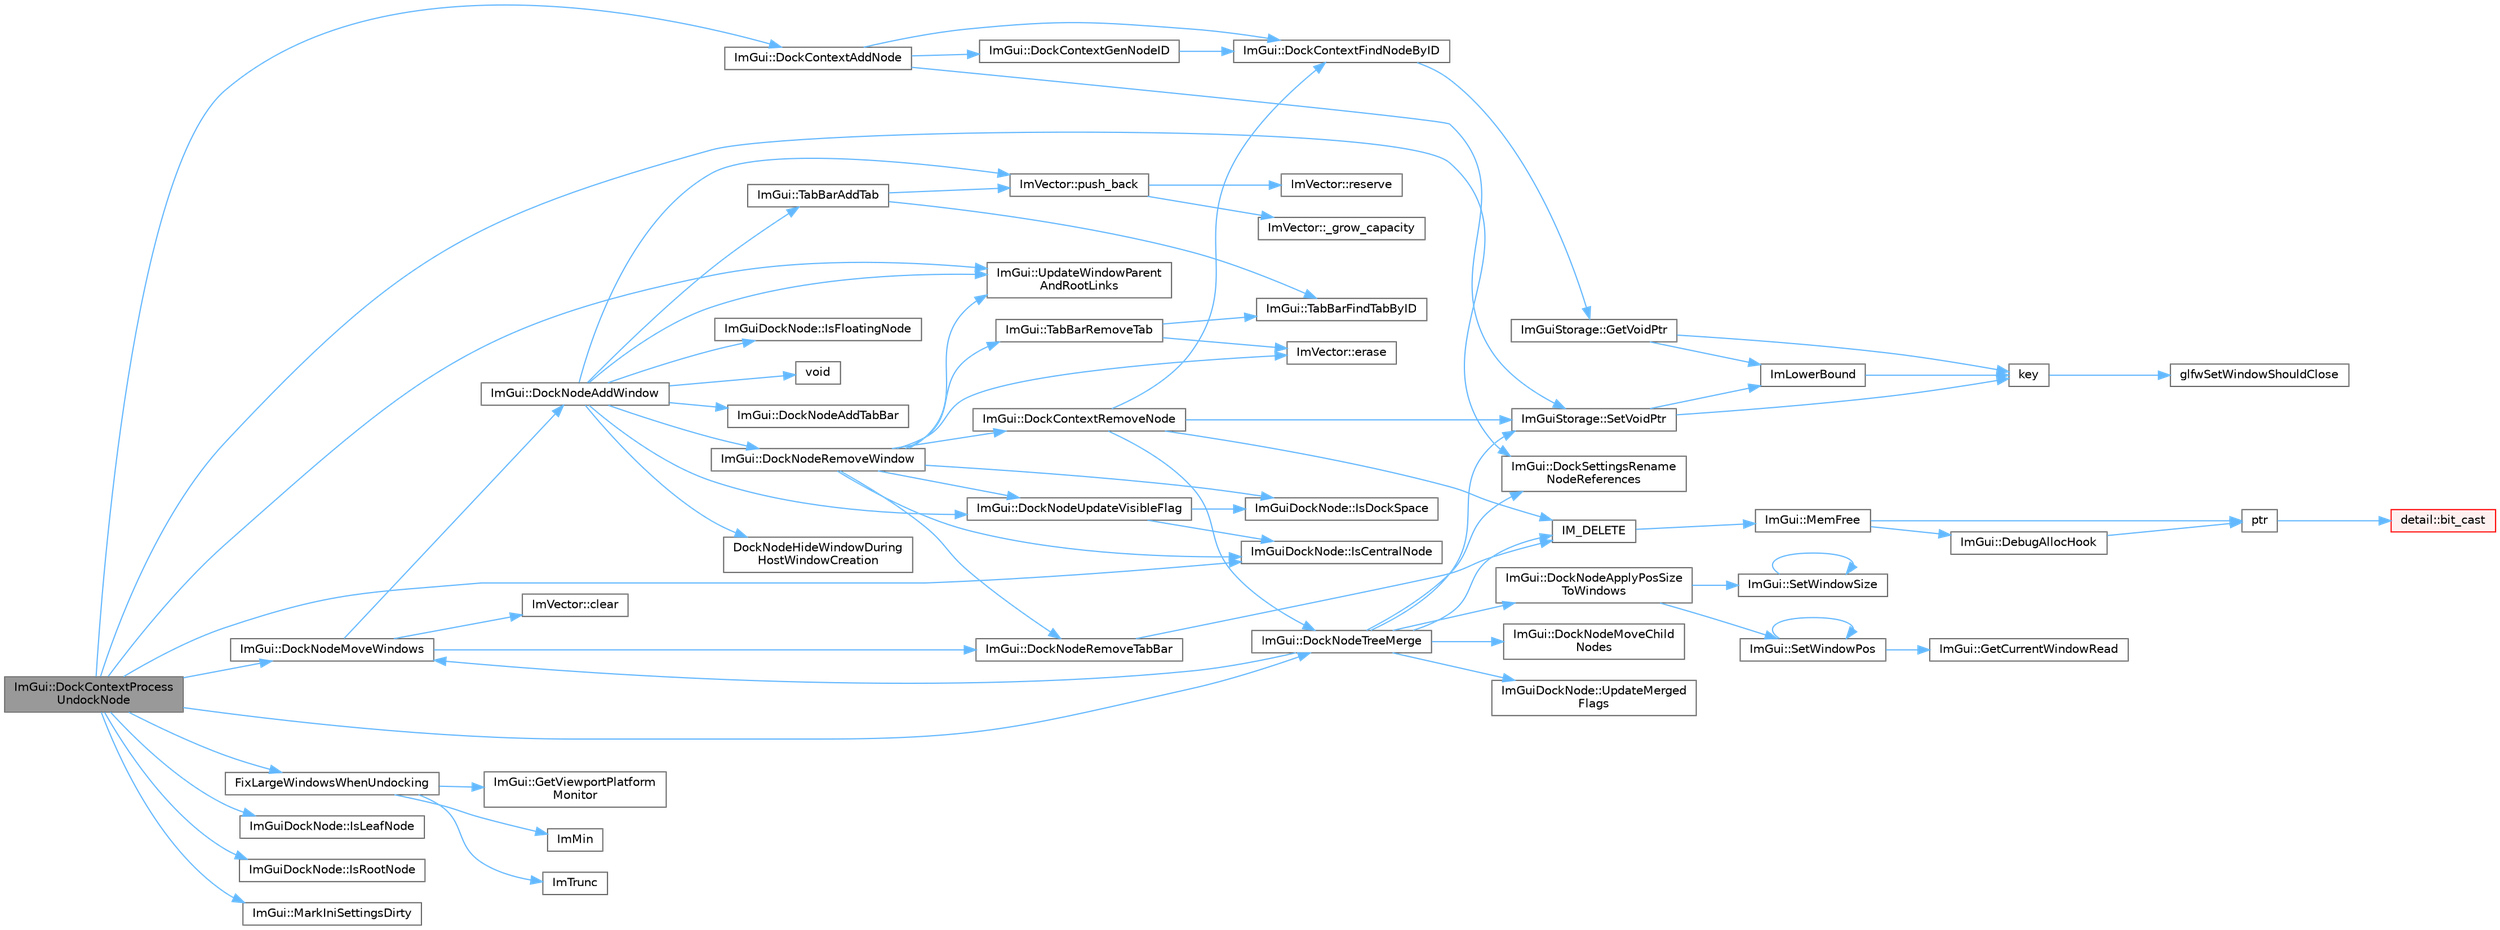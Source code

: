 digraph "ImGui::DockContextProcessUndockNode"
{
 // LATEX_PDF_SIZE
  bgcolor="transparent";
  edge [fontname=Helvetica,fontsize=10,labelfontname=Helvetica,labelfontsize=10];
  node [fontname=Helvetica,fontsize=10,shape=box,height=0.2,width=0.4];
  rankdir="LR";
  Node1 [id="Node000001",label="ImGui::DockContextProcess\lUndockNode",height=0.2,width=0.4,color="gray40", fillcolor="grey60", style="filled", fontcolor="black",tooltip=" "];
  Node1 -> Node2 [id="edge75_Node000001_Node000002",color="steelblue1",style="solid",tooltip=" "];
  Node2 [id="Node000002",label="ImGui::DockContextAddNode",height=0.2,width=0.4,color="grey40", fillcolor="white", style="filled",URL="$namespace_im_gui.html#ab226cec3473d24f44fdb877b2f709c8d",tooltip=" "];
  Node2 -> Node3 [id="edge76_Node000002_Node000003",color="steelblue1",style="solid",tooltip=" "];
  Node3 [id="Node000003",label="ImGui::DockContextFindNodeByID",height=0.2,width=0.4,color="grey40", fillcolor="white", style="filled",URL="$namespace_im_gui.html#a52be73f2abd2d0320469ba138f7c6d59",tooltip=" "];
  Node3 -> Node4 [id="edge77_Node000003_Node000004",color="steelblue1",style="solid",tooltip=" "];
  Node4 [id="Node000004",label="ImGuiStorage::GetVoidPtr",height=0.2,width=0.4,color="grey40", fillcolor="white", style="filled",URL="$struct_im_gui_storage.html#aaf87a98ede89da09113b0189f6d878ca",tooltip=" "];
  Node4 -> Node5 [id="edge78_Node000004_Node000005",color="steelblue1",style="solid",tooltip=" "];
  Node5 [id="Node000005",label="ImLowerBound",height=0.2,width=0.4,color="grey40", fillcolor="white", style="filled",URL="$imgui_8cpp.html#a409bfd6de574854cd644636ea13b6a8a",tooltip=" "];
  Node5 -> Node6 [id="edge79_Node000005_Node000006",color="steelblue1",style="solid",tooltip=" "];
  Node6 [id="Node000006",label="key",height=0.2,width=0.4,color="grey40", fillcolor="white", style="filled",URL="$gears_8c.html#accd6b5b92b78666e36543412d4ac14cd",tooltip=" "];
  Node6 -> Node7 [id="edge80_Node000006_Node000007",color="steelblue1",style="solid",tooltip=" "];
  Node7 [id="Node000007",label="glfwSetWindowShouldClose",height=0.2,width=0.4,color="grey40", fillcolor="white", style="filled",URL="$group__window.html#ga1cadeda7a1e2f224e06a8415d30741aa",tooltip="Sets the close flag of the specified window."];
  Node4 -> Node6 [id="edge81_Node000004_Node000006",color="steelblue1",style="solid",tooltip=" "];
  Node2 -> Node8 [id="edge82_Node000002_Node000008",color="steelblue1",style="solid",tooltip=" "];
  Node8 [id="Node000008",label="ImGui::DockContextGenNodeID",height=0.2,width=0.4,color="grey40", fillcolor="white", style="filled",URL="$namespace_im_gui.html#ad16317022ea4095a886903d23e056fcb",tooltip=" "];
  Node8 -> Node3 [id="edge83_Node000008_Node000003",color="steelblue1",style="solid",tooltip=" "];
  Node2 -> Node9 [id="edge84_Node000002_Node000009",color="steelblue1",style="solid",tooltip=" "];
  Node9 [id="Node000009",label="ImGuiStorage::SetVoidPtr",height=0.2,width=0.4,color="grey40", fillcolor="white", style="filled",URL="$struct_im_gui_storage.html#a55f840086b3ec9cf63c67f02d159204a",tooltip=" "];
  Node9 -> Node5 [id="edge85_Node000009_Node000005",color="steelblue1",style="solid",tooltip=" "];
  Node9 -> Node6 [id="edge86_Node000009_Node000006",color="steelblue1",style="solid",tooltip=" "];
  Node1 -> Node10 [id="edge87_Node000001_Node000010",color="steelblue1",style="solid",tooltip=" "];
  Node10 [id="Node000010",label="ImGui::DockNodeMoveWindows",height=0.2,width=0.4,color="grey40", fillcolor="white", style="filled",URL="$namespace_im_gui.html#a8f314ce935f9160d4bdde3ba8fe8d24f",tooltip=" "];
  Node10 -> Node11 [id="edge88_Node000010_Node000011",color="steelblue1",style="solid",tooltip=" "];
  Node11 [id="Node000011",label="ImVector::clear",height=0.2,width=0.4,color="grey40", fillcolor="white", style="filled",URL="$struct_im_vector.html#ae2d401b4ec5f1113cdb8edb5a61a38f7",tooltip=" "];
  Node10 -> Node12 [id="edge89_Node000010_Node000012",color="steelblue1",style="solid",tooltip=" "];
  Node12 [id="Node000012",label="ImGui::DockNodeAddWindow",height=0.2,width=0.4,color="grey40", fillcolor="white", style="filled",URL="$namespace_im_gui.html#a9ddcb5d005e4d92cbce85de08deae665",tooltip=" "];
  Node12 -> Node13 [id="edge90_Node000012_Node000013",color="steelblue1",style="solid",tooltip=" "];
  Node13 [id="Node000013",label="ImGui::DockNodeAddTabBar",height=0.2,width=0.4,color="grey40", fillcolor="white", style="filled",URL="$namespace_im_gui.html#ac621689d25d2aeeb45ee8a007080498d",tooltip=" "];
  Node12 -> Node14 [id="edge91_Node000012_Node000014",color="steelblue1",style="solid",tooltip=" "];
  Node14 [id="Node000014",label="DockNodeHideWindowDuring\lHostWindowCreation",height=0.2,width=0.4,color="grey40", fillcolor="white", style="filled",URL="$imgui_8cpp.html#a4fbdea00c388b92d697a9c15b033d221",tooltip=" "];
  Node12 -> Node15 [id="edge92_Node000012_Node000015",color="steelblue1",style="solid",tooltip=" "];
  Node15 [id="Node000015",label="ImGui::DockNodeRemoveWindow",height=0.2,width=0.4,color="grey40", fillcolor="white", style="filled",URL="$namespace_im_gui.html#a7707fcf2071bef8bb8681ed58b87c56e",tooltip=" "];
  Node15 -> Node16 [id="edge93_Node000015_Node000016",color="steelblue1",style="solid",tooltip=" "];
  Node16 [id="Node000016",label="ImGui::DockContextRemoveNode",height=0.2,width=0.4,color="grey40", fillcolor="white", style="filled",URL="$namespace_im_gui.html#a69ff368895db4bdc84de9ff21b52fddc",tooltip=" "];
  Node16 -> Node3 [id="edge94_Node000016_Node000003",color="steelblue1",style="solid",tooltip=" "];
  Node16 -> Node17 [id="edge95_Node000016_Node000017",color="steelblue1",style="solid",tooltip=" "];
  Node17 [id="Node000017",label="ImGui::DockNodeTreeMerge",height=0.2,width=0.4,color="grey40", fillcolor="white", style="filled",URL="$namespace_im_gui.html#a973b84ddd0e62151719cb562847b1291",tooltip=" "];
  Node17 -> Node18 [id="edge96_Node000017_Node000018",color="steelblue1",style="solid",tooltip=" "];
  Node18 [id="Node000018",label="ImGui::DockNodeApplyPosSize\lToWindows",height=0.2,width=0.4,color="grey40", fillcolor="white", style="filled",URL="$namespace_im_gui.html#af879255fe0be69945ceff4b832026a71",tooltip=" "];
  Node18 -> Node19 [id="edge97_Node000018_Node000019",color="steelblue1",style="solid",tooltip=" "];
  Node19 [id="Node000019",label="ImGui::SetWindowPos",height=0.2,width=0.4,color="grey40", fillcolor="white", style="filled",URL="$namespace_im_gui.html#aaa81e004de4c0a5cedb836e92e8aa0e5",tooltip=" "];
  Node19 -> Node20 [id="edge98_Node000019_Node000020",color="steelblue1",style="solid",tooltip=" "];
  Node20 [id="Node000020",label="ImGui::GetCurrentWindowRead",height=0.2,width=0.4,color="grey40", fillcolor="white", style="filled",URL="$namespace_im_gui.html#a055af7d6b7b4ae977a9c3c25a98e0d2f",tooltip=" "];
  Node19 -> Node19 [id="edge99_Node000019_Node000019",color="steelblue1",style="solid",tooltip=" "];
  Node18 -> Node21 [id="edge100_Node000018_Node000021",color="steelblue1",style="solid",tooltip=" "];
  Node21 [id="Node000021",label="ImGui::SetWindowSize",height=0.2,width=0.4,color="grey40", fillcolor="white", style="filled",URL="$namespace_im_gui.html#a657c6cc2246485332f608a5204447ea1",tooltip=" "];
  Node21 -> Node21 [id="edge101_Node000021_Node000021",color="steelblue1",style="solid",tooltip=" "];
  Node17 -> Node22 [id="edge102_Node000017_Node000022",color="steelblue1",style="solid",tooltip=" "];
  Node22 [id="Node000022",label="ImGui::DockNodeMoveChild\lNodes",height=0.2,width=0.4,color="grey40", fillcolor="white", style="filled",URL="$namespace_im_gui.html#a7b90f51f0d3548a567fdc90a69035e0d",tooltip=" "];
  Node17 -> Node10 [id="edge103_Node000017_Node000010",color="steelblue1",style="solid",tooltip=" "];
  Node17 -> Node23 [id="edge104_Node000017_Node000023",color="steelblue1",style="solid",tooltip=" "];
  Node23 [id="Node000023",label="ImGui::DockSettingsRename\lNodeReferences",height=0.2,width=0.4,color="grey40", fillcolor="white", style="filled",URL="$namespace_im_gui.html#a62a4dbebb5015352589459596f16b26c",tooltip=" "];
  Node17 -> Node24 [id="edge105_Node000017_Node000024",color="steelblue1",style="solid",tooltip=" "];
  Node24 [id="Node000024",label="IM_DELETE",height=0.2,width=0.4,color="grey40", fillcolor="white", style="filled",URL="$imgui_8h.html#a3c856832c3fe1da8767a9353da3707e1",tooltip=" "];
  Node24 -> Node25 [id="edge106_Node000024_Node000025",color="steelblue1",style="solid",tooltip=" "];
  Node25 [id="Node000025",label="ImGui::MemFree",height=0.2,width=0.4,color="grey40", fillcolor="white", style="filled",URL="$namespace_im_gui.html#a269ec695c6e722ec3da85dae37f0675d",tooltip=" "];
  Node25 -> Node26 [id="edge107_Node000025_Node000026",color="steelblue1",style="solid",tooltip=" "];
  Node26 [id="Node000026",label="ImGui::DebugAllocHook",height=0.2,width=0.4,color="grey40", fillcolor="white", style="filled",URL="$namespace_im_gui.html#af81dc8d88fa2e5d0996163993f90ccf8",tooltip=" "];
  Node26 -> Node27 [id="edge108_Node000026_Node000027",color="steelblue1",style="solid",tooltip=" "];
  Node27 [id="Node000027",label="ptr",height=0.2,width=0.4,color="grey40", fillcolor="white", style="filled",URL="$spdlog_2include_2spdlog_2fmt_2bundled_2format_8h.html#adb6e274f8eb0b74b2865215e1b49c535",tooltip=" "];
  Node27 -> Node28 [id="edge109_Node000027_Node000028",color="steelblue1",style="solid",tooltip=" "];
  Node28 [id="Node000028",label="detail::bit_cast",height=0.2,width=0.4,color="red", fillcolor="#FFF0F0", style="filled",URL="$namespacedetail.html#a13855d666ae097f8d0343395183e3b47",tooltip=" "];
  Node25 -> Node27 [id="edge110_Node000025_Node000027",color="steelblue1",style="solid",tooltip=" "];
  Node17 -> Node9 [id="edge111_Node000017_Node000009",color="steelblue1",style="solid",tooltip=" "];
  Node17 -> Node31 [id="edge112_Node000017_Node000031",color="steelblue1",style="solid",tooltip=" "];
  Node31 [id="Node000031",label="ImGuiDockNode::UpdateMerged\lFlags",height=0.2,width=0.4,color="grey40", fillcolor="white", style="filled",URL="$struct_im_gui_dock_node.html#a87a708d19b6f2e22c15d6d378c8b71e2",tooltip=" "];
  Node16 -> Node24 [id="edge113_Node000016_Node000024",color="steelblue1",style="solid",tooltip=" "];
  Node16 -> Node9 [id="edge114_Node000016_Node000009",color="steelblue1",style="solid",tooltip=" "];
  Node15 -> Node32 [id="edge115_Node000015_Node000032",color="steelblue1",style="solid",tooltip=" "];
  Node32 [id="Node000032",label="ImGui::DockNodeRemoveTabBar",height=0.2,width=0.4,color="grey40", fillcolor="white", style="filled",URL="$namespace_im_gui.html#ad0e39bff5ef1bbdd6ba22c133f211da7",tooltip=" "];
  Node32 -> Node24 [id="edge116_Node000032_Node000024",color="steelblue1",style="solid",tooltip=" "];
  Node15 -> Node33 [id="edge117_Node000015_Node000033",color="steelblue1",style="solid",tooltip=" "];
  Node33 [id="Node000033",label="ImGui::DockNodeUpdateVisibleFlag",height=0.2,width=0.4,color="grey40", fillcolor="white", style="filled",URL="$namespace_im_gui.html#a42a888a71f6295199994f5c3aa65f9d6",tooltip=" "];
  Node33 -> Node34 [id="edge118_Node000033_Node000034",color="steelblue1",style="solid",tooltip=" "];
  Node34 [id="Node000034",label="ImGuiDockNode::IsCentralNode",height=0.2,width=0.4,color="grey40", fillcolor="white", style="filled",URL="$struct_im_gui_dock_node.html#a65a6bb0809083aef0edbf937c90b83f6",tooltip=" "];
  Node33 -> Node35 [id="edge119_Node000033_Node000035",color="steelblue1",style="solid",tooltip=" "];
  Node35 [id="Node000035",label="ImGuiDockNode::IsDockSpace",height=0.2,width=0.4,color="grey40", fillcolor="white", style="filled",URL="$struct_im_gui_dock_node.html#a2f06798d0770e6894d27ec776b5d7538",tooltip=" "];
  Node15 -> Node36 [id="edge120_Node000015_Node000036",color="steelblue1",style="solid",tooltip=" "];
  Node36 [id="Node000036",label="ImVector::erase",height=0.2,width=0.4,color="grey40", fillcolor="white", style="filled",URL="$struct_im_vector.html#a2f88ac70791f2da6d4168d7b29f38f1e",tooltip=" "];
  Node15 -> Node34 [id="edge121_Node000015_Node000034",color="steelblue1",style="solid",tooltip=" "];
  Node15 -> Node35 [id="edge122_Node000015_Node000035",color="steelblue1",style="solid",tooltip=" "];
  Node15 -> Node37 [id="edge123_Node000015_Node000037",color="steelblue1",style="solid",tooltip=" "];
  Node37 [id="Node000037",label="ImGui::TabBarRemoveTab",height=0.2,width=0.4,color="grey40", fillcolor="white", style="filled",URL="$namespace_im_gui.html#a3340d8c07dca35527b618288f091a0f7",tooltip=" "];
  Node37 -> Node36 [id="edge124_Node000037_Node000036",color="steelblue1",style="solid",tooltip=" "];
  Node37 -> Node38 [id="edge125_Node000037_Node000038",color="steelblue1",style="solid",tooltip=" "];
  Node38 [id="Node000038",label="ImGui::TabBarFindTabByID",height=0.2,width=0.4,color="grey40", fillcolor="white", style="filled",URL="$namespace_im_gui.html#a892525a74a6206eabbeb851071b3119a",tooltip=" "];
  Node15 -> Node39 [id="edge126_Node000015_Node000039",color="steelblue1",style="solid",tooltip=" "];
  Node39 [id="Node000039",label="ImGui::UpdateWindowParent\lAndRootLinks",height=0.2,width=0.4,color="grey40", fillcolor="white", style="filled",URL="$namespace_im_gui.html#a85d7262320ed7ce8e40863b99f8db4a3",tooltip=" "];
  Node12 -> Node33 [id="edge127_Node000012_Node000033",color="steelblue1",style="solid",tooltip=" "];
  Node12 -> Node40 [id="edge128_Node000012_Node000040",color="steelblue1",style="solid",tooltip=" "];
  Node40 [id="Node000040",label="ImGuiDockNode::IsFloatingNode",height=0.2,width=0.4,color="grey40", fillcolor="white", style="filled",URL="$struct_im_gui_dock_node.html#a65218fbb8d4629246096dd8fe5d1f219",tooltip=" "];
  Node12 -> Node41 [id="edge129_Node000012_Node000041",color="steelblue1",style="solid",tooltip=" "];
  Node41 [id="Node000041",label="ImVector::push_back",height=0.2,width=0.4,color="grey40", fillcolor="white", style="filled",URL="$struct_im_vector.html#aab5df48e0711a48bd12f3206e08c4108",tooltip=" "];
  Node41 -> Node42 [id="edge130_Node000041_Node000042",color="steelblue1",style="solid",tooltip=" "];
  Node42 [id="Node000042",label="ImVector::_grow_capacity",height=0.2,width=0.4,color="grey40", fillcolor="white", style="filled",URL="$struct_im_vector.html#a3a097635d464b1b70dc7d59996a88b28",tooltip=" "];
  Node41 -> Node43 [id="edge131_Node000041_Node000043",color="steelblue1",style="solid",tooltip=" "];
  Node43 [id="Node000043",label="ImVector::reserve",height=0.2,width=0.4,color="grey40", fillcolor="white", style="filled",URL="$struct_im_vector.html#a0f14f5736c3372157856eebb67123b75",tooltip=" "];
  Node12 -> Node44 [id="edge132_Node000012_Node000044",color="steelblue1",style="solid",tooltip=" "];
  Node44 [id="Node000044",label="ImGui::TabBarAddTab",height=0.2,width=0.4,color="grey40", fillcolor="white", style="filled",URL="$namespace_im_gui.html#ad351241dc857097a48c74669249b3c04",tooltip=" "];
  Node44 -> Node41 [id="edge133_Node000044_Node000041",color="steelblue1",style="solid",tooltip=" "];
  Node44 -> Node38 [id="edge134_Node000044_Node000038",color="steelblue1",style="solid",tooltip=" "];
  Node12 -> Node39 [id="edge135_Node000012_Node000039",color="steelblue1",style="solid",tooltip=" "];
  Node12 -> Node45 [id="edge136_Node000012_Node000045",color="steelblue1",style="solid",tooltip=" "];
  Node45 [id="Node000045",label="void",height=0.2,width=0.4,color="grey40", fillcolor="white", style="filled",URL="$mimalloc_8h.html#a9d6d8aef94ac19034a5f163606f84830",tooltip=" "];
  Node10 -> Node32 [id="edge137_Node000010_Node000032",color="steelblue1",style="solid",tooltip=" "];
  Node1 -> Node17 [id="edge138_Node000001_Node000017",color="steelblue1",style="solid",tooltip=" "];
  Node1 -> Node23 [id="edge139_Node000001_Node000023",color="steelblue1",style="solid",tooltip=" "];
  Node1 -> Node46 [id="edge140_Node000001_Node000046",color="steelblue1",style="solid",tooltip=" "];
  Node46 [id="Node000046",label="FixLargeWindowsWhenUndocking",height=0.2,width=0.4,color="grey40", fillcolor="white", style="filled",URL="$imgui_8cpp.html#afebb3a456355d3a04503bc1be3ec0308",tooltip=" "];
  Node46 -> Node47 [id="edge141_Node000046_Node000047",color="steelblue1",style="solid",tooltip=" "];
  Node47 [id="Node000047",label="ImGui::GetViewportPlatform\lMonitor",height=0.2,width=0.4,color="grey40", fillcolor="white", style="filled",URL="$namespace_im_gui.html#a2f6bbca8b37a24999b5d04caa77ea6fd",tooltip=" "];
  Node46 -> Node48 [id="edge142_Node000046_Node000048",color="steelblue1",style="solid",tooltip=" "];
  Node48 [id="Node000048",label="ImMin",height=0.2,width=0.4,color="grey40", fillcolor="white", style="filled",URL="$imgui__internal_8h.html#a7f9d7828066a9d61b5630adcdf4655d3",tooltip=" "];
  Node46 -> Node49 [id="edge143_Node000046_Node000049",color="steelblue1",style="solid",tooltip=" "];
  Node49 [id="Node000049",label="ImTrunc",height=0.2,width=0.4,color="grey40", fillcolor="white", style="filled",URL="$imgui__internal_8h.html#a34870cae27ccd450c17ec3d3910b2da4",tooltip=" "];
  Node1 -> Node34 [id="edge144_Node000001_Node000034",color="steelblue1",style="solid",tooltip=" "];
  Node1 -> Node50 [id="edge145_Node000001_Node000050",color="steelblue1",style="solid",tooltip=" "];
  Node50 [id="Node000050",label="ImGuiDockNode::IsLeafNode",height=0.2,width=0.4,color="grey40", fillcolor="white", style="filled",URL="$struct_im_gui_dock_node.html#ac3450edf36015562c79aa850985c9cd8",tooltip=" "];
  Node1 -> Node51 [id="edge146_Node000001_Node000051",color="steelblue1",style="solid",tooltip=" "];
  Node51 [id="Node000051",label="ImGuiDockNode::IsRootNode",height=0.2,width=0.4,color="grey40", fillcolor="white", style="filled",URL="$struct_im_gui_dock_node.html#ad7add8d9aeaaa961b2b051513fbd3729",tooltip=" "];
  Node1 -> Node52 [id="edge147_Node000001_Node000052",color="steelblue1",style="solid",tooltip=" "];
  Node52 [id="Node000052",label="ImGui::MarkIniSettingsDirty",height=0.2,width=0.4,color="grey40", fillcolor="white", style="filled",URL="$namespace_im_gui.html#aee9b660c1d6786c00fc47c71c66eb1eb",tooltip=" "];
  Node1 -> Node39 [id="edge148_Node000001_Node000039",color="steelblue1",style="solid",tooltip=" "];
}
